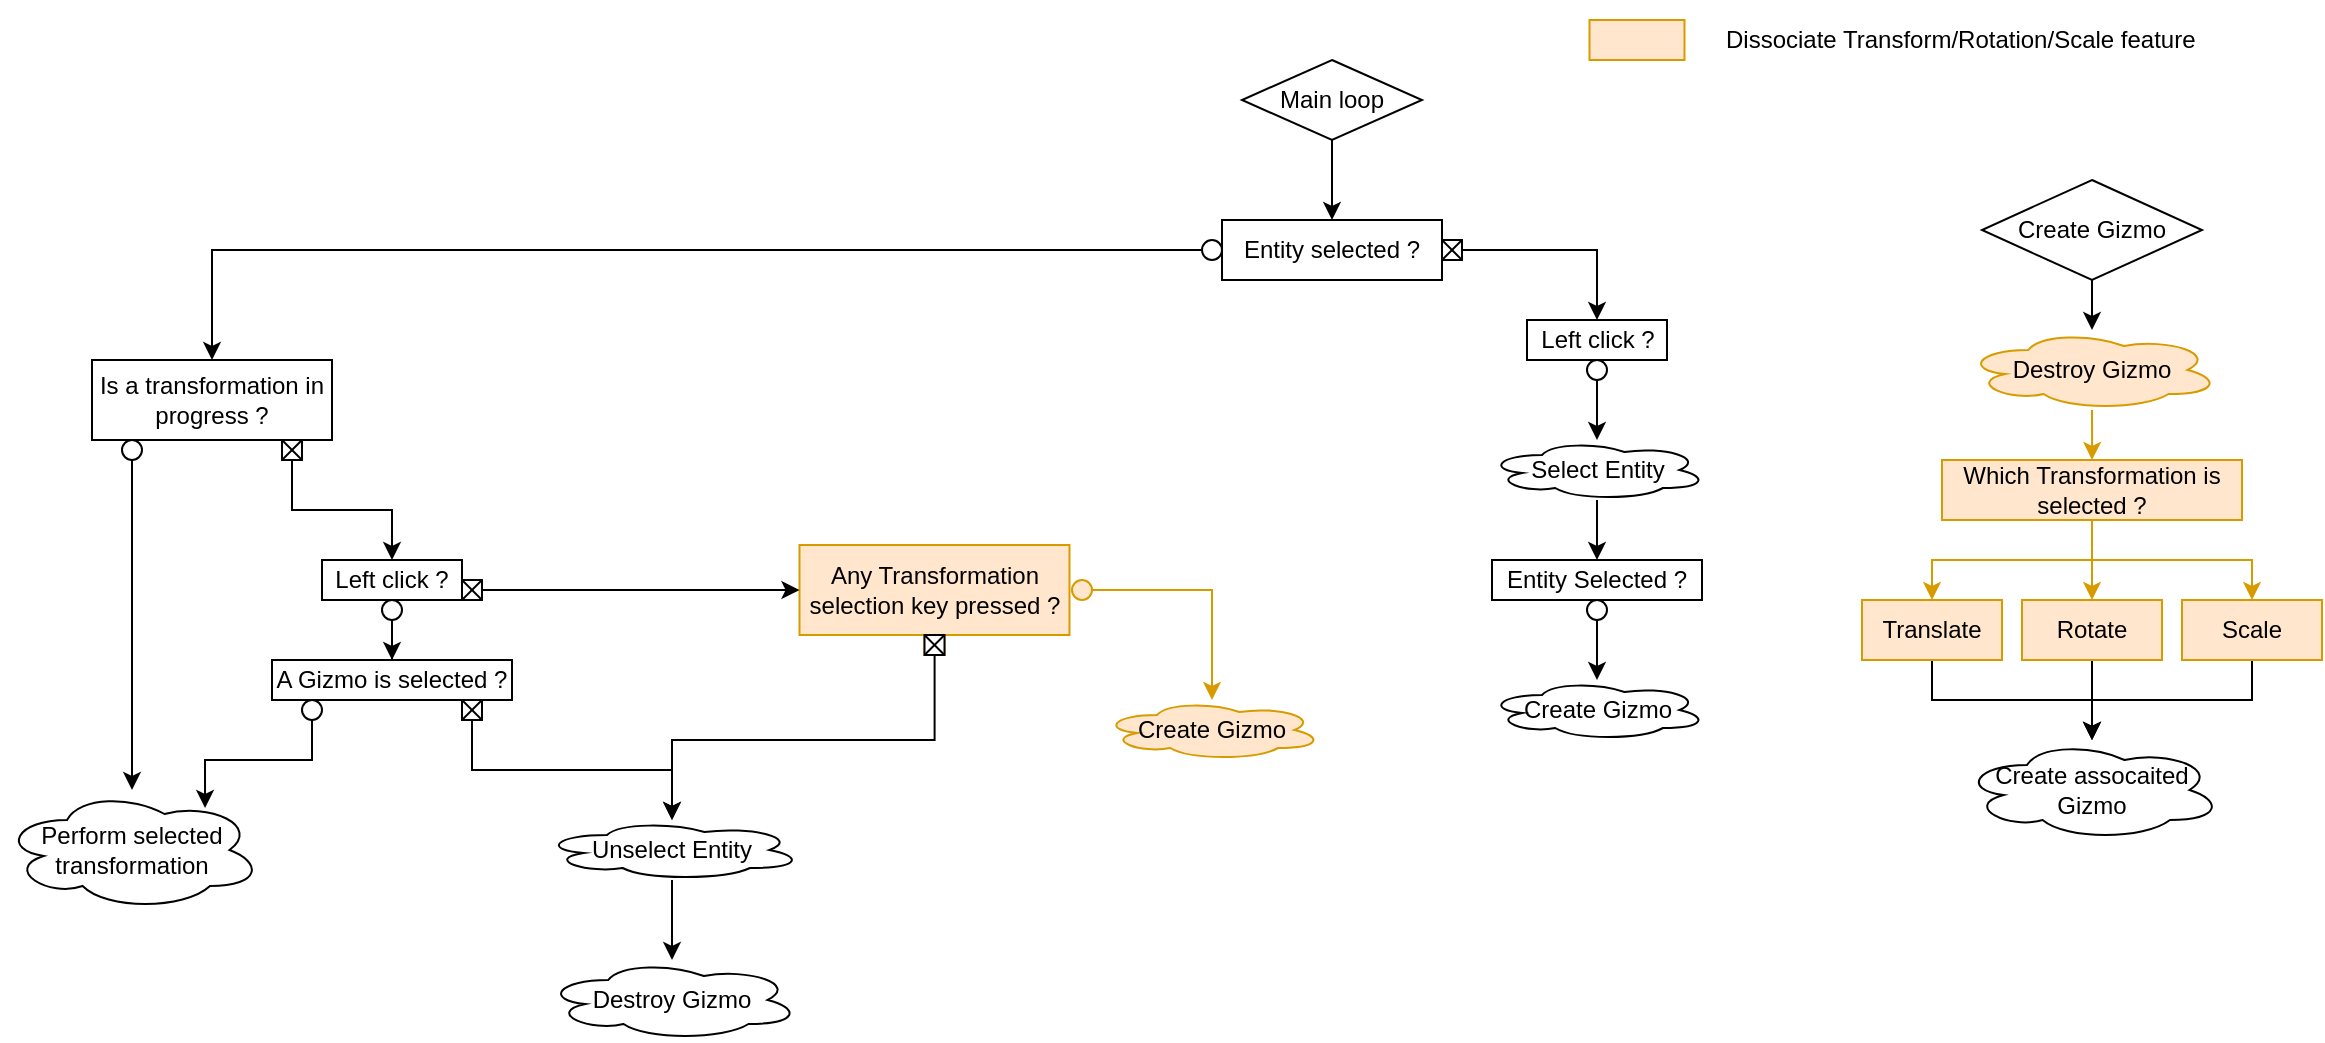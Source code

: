 <mxfile version="13.5.9" type="device"><diagram id="K4oRRwkn2lW3mCRFN0f8" name="Page-1"><mxGraphModel dx="1808" dy="574" grid="1" gridSize="10" guides="1" tooltips="1" connect="1" arrows="1" fold="1" page="1" pageScale="1" pageWidth="827" pageHeight="1169" math="0" shadow="0"><root><mxCell id="0"/><mxCell id="1" parent="0"/><mxCell id="CPrVGnYquxX1TUIqq-0w-2" value="Entity selected ?" style="rounded=0;whiteSpace=wrap;html=1;" parent="1" vertex="1"><mxGeometry x="340" y="130" width="110" height="30" as="geometry"/></mxCell><mxCell id="CPrVGnYquxX1TUIqq-0w-28" style="edgeStyle=orthogonalEdgeStyle;rounded=0;orthogonalLoop=1;jettySize=auto;html=1;entryX=0.5;entryY=0;entryDx=0;entryDy=0;" parent="1" source="CPrVGnYquxX1TUIqq-0w-3" target="CPrVGnYquxX1TUIqq-0w-29" edge="1"><mxGeometry relative="1" as="geometry"><Array as="points"><mxPoint x="-165" y="145"/></Array></mxGeometry></mxCell><mxCell id="CPrVGnYquxX1TUIqq-0w-3" value="" style="ellipse;whiteSpace=wrap;html=1;aspect=fixed;" parent="1" vertex="1"><mxGeometry x="330" y="140" width="10" height="10" as="geometry"/></mxCell><mxCell id="CPrVGnYquxX1TUIqq-0w-10" value="Left click ?" style="rounded=0;whiteSpace=wrap;html=1;" parent="1" vertex="1"><mxGeometry x="492.5" y="180" width="70" height="20" as="geometry"/></mxCell><mxCell id="CPrVGnYquxX1TUIqq-0w-14" value="" style="group" parent="1" vertex="1" connectable="0"><mxGeometry x="450" y="140" width="10" height="10" as="geometry"/></mxCell><mxCell id="CPrVGnYquxX1TUIqq-0w-15" value="" style="rounded=0;whiteSpace=wrap;html=1;" parent="CPrVGnYquxX1TUIqq-0w-14" vertex="1"><mxGeometry width="10" height="10" as="geometry"/></mxCell><mxCell id="CPrVGnYquxX1TUIqq-0w-16" value="" style="endArrow=none;html=1;" parent="CPrVGnYquxX1TUIqq-0w-14" edge="1"><mxGeometry width="50" height="50" relative="1" as="geometry"><mxPoint as="sourcePoint"/><mxPoint x="10" y="10" as="targetPoint"/></mxGeometry></mxCell><mxCell id="CPrVGnYquxX1TUIqq-0w-17" value="" style="endArrow=none;html=1;" parent="CPrVGnYquxX1TUIqq-0w-14" edge="1"><mxGeometry width="50" height="50" relative="1" as="geometry"><mxPoint y="10" as="sourcePoint"/><mxPoint x="10" as="targetPoint"/><Array as="points"><mxPoint x="10"/></Array></mxGeometry></mxCell><mxCell id="CPrVGnYquxX1TUIqq-0w-18" style="edgeStyle=orthogonalEdgeStyle;rounded=0;orthogonalLoop=1;jettySize=auto;html=1;exitX=1;exitY=0.5;exitDx=0;exitDy=0;" parent="1" source="CPrVGnYquxX1TUIqq-0w-15" target="CPrVGnYquxX1TUIqq-0w-10" edge="1"><mxGeometry relative="1" as="geometry"/></mxCell><mxCell id="CPrVGnYquxX1TUIqq-0w-21" style="edgeStyle=orthogonalEdgeStyle;rounded=0;orthogonalLoop=1;jettySize=auto;html=1;" parent="1" source="CPrVGnYquxX1TUIqq-0w-19" target="CPrVGnYquxX1TUIqq-0w-20" edge="1"><mxGeometry relative="1" as="geometry"/></mxCell><mxCell id="CPrVGnYquxX1TUIqq-0w-19" value="" style="ellipse;whiteSpace=wrap;html=1;aspect=fixed;" parent="1" vertex="1"><mxGeometry x="522.5" y="200" width="10" height="10" as="geometry"/></mxCell><mxCell id="CPrVGnYquxX1TUIqq-0w-26" style="edgeStyle=orthogonalEdgeStyle;rounded=0;orthogonalLoop=1;jettySize=auto;html=1;entryX=0.5;entryY=0;entryDx=0;entryDy=0;" parent="1" source="CPrVGnYquxX1TUIqq-0w-20" target="CPrVGnYquxX1TUIqq-0w-24" edge="1"><mxGeometry relative="1" as="geometry"/></mxCell><mxCell id="CPrVGnYquxX1TUIqq-0w-20" value="Select Entity" style="ellipse;shape=cloud;whiteSpace=wrap;html=1;" parent="1" vertex="1"><mxGeometry x="472.5" y="240" width="110" height="30" as="geometry"/></mxCell><mxCell id="CPrVGnYquxX1TUIqq-0w-22" value="Left click ?" style="rounded=0;whiteSpace=wrap;html=1;" parent="1" vertex="1"><mxGeometry x="-110" y="300" width="70" height="20" as="geometry"/></mxCell><mxCell id="CPrVGnYquxX1TUIqq-0w-23" value="Create Gizmo" style="ellipse;shape=cloud;whiteSpace=wrap;html=1;" parent="1" vertex="1"><mxGeometry x="472.5" y="360" width="110" height="30" as="geometry"/></mxCell><mxCell id="CPrVGnYquxX1TUIqq-0w-24" value="Entity Selected ?" style="rounded=0;whiteSpace=wrap;html=1;" parent="1" vertex="1"><mxGeometry x="475" y="300" width="105" height="20" as="geometry"/></mxCell><mxCell id="CPrVGnYquxX1TUIqq-0w-29" value="Is a transformation in progress ?" style="rounded=0;whiteSpace=wrap;html=1;" parent="1" vertex="1"><mxGeometry x="-225" y="200" width="120" height="40" as="geometry"/></mxCell><mxCell id="CPrVGnYquxX1TUIqq-0w-49" style="edgeStyle=orthogonalEdgeStyle;rounded=0;orthogonalLoop=1;jettySize=auto;html=1;" parent="1" source="CPrVGnYquxX1TUIqq-0w-30" target="CPrVGnYquxX1TUIqq-0w-46" edge="1"><mxGeometry relative="1" as="geometry"/></mxCell><mxCell id="CPrVGnYquxX1TUIqq-0w-30" value="" style="ellipse;whiteSpace=wrap;html=1;aspect=fixed;" parent="1" vertex="1"><mxGeometry x="-210" y="240" width="10" height="10" as="geometry"/></mxCell><mxCell id="CPrVGnYquxX1TUIqq-0w-31" value="" style="group" parent="1" vertex="1" connectable="0"><mxGeometry x="-130" y="240" width="10" height="10" as="geometry"/></mxCell><mxCell id="CPrVGnYquxX1TUIqq-0w-32" value="" style="rounded=0;whiteSpace=wrap;html=1;" parent="CPrVGnYquxX1TUIqq-0w-31" vertex="1"><mxGeometry width="10" height="10" as="geometry"/></mxCell><mxCell id="CPrVGnYquxX1TUIqq-0w-33" value="" style="endArrow=none;html=1;" parent="CPrVGnYquxX1TUIqq-0w-31" edge="1"><mxGeometry width="50" height="50" relative="1" as="geometry"><mxPoint as="sourcePoint"/><mxPoint x="10" y="10" as="targetPoint"/></mxGeometry></mxCell><mxCell id="CPrVGnYquxX1TUIqq-0w-34" value="" style="endArrow=none;html=1;" parent="CPrVGnYquxX1TUIqq-0w-31" edge="1"><mxGeometry width="50" height="50" relative="1" as="geometry"><mxPoint y="10" as="sourcePoint"/><mxPoint x="10" as="targetPoint"/><Array as="points"><mxPoint x="10"/></Array></mxGeometry></mxCell><mxCell id="CPrVGnYquxX1TUIqq-0w-35" style="edgeStyle=orthogonalEdgeStyle;rounded=0;orthogonalLoop=1;jettySize=auto;html=1;exitX=0.5;exitY=1;exitDx=0;exitDy=0;entryX=0.5;entryY=0;entryDx=0;entryDy=0;" parent="1" source="CPrVGnYquxX1TUIqq-0w-32" target="CPrVGnYquxX1TUIqq-0w-22" edge="1"><mxGeometry relative="1" as="geometry"/></mxCell><mxCell id="CPrVGnYquxX1TUIqq-0w-38" style="edgeStyle=orthogonalEdgeStyle;rounded=0;orthogonalLoop=1;jettySize=auto;html=1;entryX=0.5;entryY=0;entryDx=0;entryDy=0;" parent="1" source="CPrVGnYquxX1TUIqq-0w-36" target="CPrVGnYquxX1TUIqq-0w-37" edge="1"><mxGeometry relative="1" as="geometry"/></mxCell><mxCell id="CPrVGnYquxX1TUIqq-0w-36" value="" style="ellipse;whiteSpace=wrap;html=1;aspect=fixed;" parent="1" vertex="1"><mxGeometry x="-80" y="320" width="10" height="10" as="geometry"/></mxCell><mxCell id="CPrVGnYquxX1TUIqq-0w-37" value="A Gizmo is selected ?" style="rounded=0;whiteSpace=wrap;html=1;" parent="1" vertex="1"><mxGeometry x="-135" y="350" width="120" height="20" as="geometry"/></mxCell><mxCell id="CPrVGnYquxX1TUIqq-0w-47" style="edgeStyle=orthogonalEdgeStyle;rounded=0;orthogonalLoop=1;jettySize=auto;html=1;entryX=0.781;entryY=0.15;entryDx=0;entryDy=0;entryPerimeter=0;" parent="1" source="CPrVGnYquxX1TUIqq-0w-39" target="CPrVGnYquxX1TUIqq-0w-46" edge="1"><mxGeometry relative="1" as="geometry"><mxPoint x="-160" y="410" as="targetPoint"/><Array as="points"><mxPoint x="-115" y="400"/><mxPoint x="-168" y="400"/></Array></mxGeometry></mxCell><mxCell id="CPrVGnYquxX1TUIqq-0w-39" value="" style="ellipse;whiteSpace=wrap;html=1;aspect=fixed;" parent="1" vertex="1"><mxGeometry x="-120" y="370" width="10" height="10" as="geometry"/></mxCell><mxCell id="CPrVGnYquxX1TUIqq-0w-40" value="" style="group" parent="1" vertex="1" connectable="0"><mxGeometry x="-40" y="370" width="10" height="10" as="geometry"/></mxCell><mxCell id="CPrVGnYquxX1TUIqq-0w-41" value="" style="rounded=0;whiteSpace=wrap;html=1;" parent="CPrVGnYquxX1TUIqq-0w-40" vertex="1"><mxGeometry width="10" height="10" as="geometry"/></mxCell><mxCell id="CPrVGnYquxX1TUIqq-0w-42" value="" style="endArrow=none;html=1;" parent="CPrVGnYquxX1TUIqq-0w-40" edge="1"><mxGeometry width="50" height="50" relative="1" as="geometry"><mxPoint as="sourcePoint"/><mxPoint x="10" y="10" as="targetPoint"/></mxGeometry></mxCell><mxCell id="CPrVGnYquxX1TUIqq-0w-43" value="" style="endArrow=none;html=1;" parent="CPrVGnYquxX1TUIqq-0w-40" edge="1"><mxGeometry width="50" height="50" relative="1" as="geometry"><mxPoint y="10" as="sourcePoint"/><mxPoint x="10" as="targetPoint"/><Array as="points"><mxPoint x="10"/></Array></mxGeometry></mxCell><mxCell id="CPrVGnYquxX1TUIqq-0w-51" style="edgeStyle=orthogonalEdgeStyle;rounded=0;orthogonalLoop=1;jettySize=auto;html=1;" parent="1" source="CPrVGnYquxX1TUIqq-0w-44" target="CPrVGnYquxX1TUIqq-0w-50" edge="1"><mxGeometry relative="1" as="geometry"/></mxCell><mxCell id="CPrVGnYquxX1TUIqq-0w-44" value="Unselect Entity" style="ellipse;shape=cloud;whiteSpace=wrap;html=1;" parent="1" vertex="1"><mxGeometry y="430" width="130" height="30" as="geometry"/></mxCell><mxCell id="CPrVGnYquxX1TUIqq-0w-45" style="edgeStyle=orthogonalEdgeStyle;rounded=0;orthogonalLoop=1;jettySize=auto;html=1;exitX=0.5;exitY=1;exitDx=0;exitDy=0;" parent="1" source="CPrVGnYquxX1TUIqq-0w-41" target="CPrVGnYquxX1TUIqq-0w-44" edge="1"><mxGeometry relative="1" as="geometry"/></mxCell><mxCell id="CPrVGnYquxX1TUIqq-0w-46" value="Perform selected transformation" style="ellipse;shape=cloud;whiteSpace=wrap;html=1;" parent="1" vertex="1"><mxGeometry x="-270" y="415" width="130" height="60" as="geometry"/></mxCell><mxCell id="CPrVGnYquxX1TUIqq-0w-50" value="Destroy Gizmo" style="ellipse;shape=cloud;whiteSpace=wrap;html=1;" parent="1" vertex="1"><mxGeometry x="1.25" y="500" width="127.5" height="40" as="geometry"/></mxCell><mxCell id="CPrVGnYquxX1TUIqq-0w-53" style="edgeStyle=orthogonalEdgeStyle;rounded=0;orthogonalLoop=1;jettySize=auto;html=1;entryX=0.5;entryY=0;entryDx=0;entryDy=0;" parent="1" source="CPrVGnYquxX1TUIqq-0w-52" target="CPrVGnYquxX1TUIqq-0w-2" edge="1"><mxGeometry relative="1" as="geometry"/></mxCell><mxCell id="CPrVGnYquxX1TUIqq-0w-52" value="Main loop" style="rhombus;whiteSpace=wrap;html=1;" parent="1" vertex="1"><mxGeometry x="350" y="50" width="90" height="40" as="geometry"/></mxCell><mxCell id="CPrVGnYquxX1TUIqq-0w-82" style="edgeStyle=orthogonalEdgeStyle;rounded=0;orthogonalLoop=1;jettySize=auto;html=1;" parent="1" source="CPrVGnYquxX1TUIqq-0w-54" target="CPrVGnYquxX1TUIqq-0w-81" edge="1"><mxGeometry relative="1" as="geometry"/></mxCell><mxCell id="CPrVGnYquxX1TUIqq-0w-54" value="Create Gizmo" style="rhombus;whiteSpace=wrap;html=1;" parent="1" vertex="1"><mxGeometry x="720" y="110" width="110" height="50" as="geometry"/></mxCell><mxCell id="CPrVGnYquxX1TUIqq-0w-63" style="edgeStyle=orthogonalEdgeStyle;rounded=0;orthogonalLoop=1;jettySize=auto;html=1;fillColor=#ffe6cc;strokeColor=#d79b00;" parent="1" source="CPrVGnYquxX1TUIqq-0w-55" target="CPrVGnYquxX1TUIqq-0w-60" edge="1"><mxGeometry relative="1" as="geometry"/></mxCell><mxCell id="CPrVGnYquxX1TUIqq-0w-64" style="edgeStyle=orthogonalEdgeStyle;rounded=0;orthogonalLoop=1;jettySize=auto;html=1;entryX=0.5;entryY=0;entryDx=0;entryDy=0;fillColor=#ffe6cc;strokeColor=#d79b00;" parent="1" source="CPrVGnYquxX1TUIqq-0w-55" target="CPrVGnYquxX1TUIqq-0w-61" edge="1"><mxGeometry relative="1" as="geometry"/></mxCell><mxCell id="CPrVGnYquxX1TUIqq-0w-65" style="edgeStyle=orthogonalEdgeStyle;rounded=0;orthogonalLoop=1;jettySize=auto;html=1;entryX=0.5;entryY=0;entryDx=0;entryDy=0;fillColor=#ffe6cc;strokeColor=#d79b00;" parent="1" source="CPrVGnYquxX1TUIqq-0w-55" target="CPrVGnYquxX1TUIqq-0w-62" edge="1"><mxGeometry relative="1" as="geometry"/></mxCell><mxCell id="CPrVGnYquxX1TUIqq-0w-55" value="Which Transformation is selected ?" style="rounded=0;whiteSpace=wrap;html=1;fillColor=#ffe6cc;strokeColor=#d79b00;" parent="1" vertex="1"><mxGeometry x="700" y="250" width="150" height="30" as="geometry"/></mxCell><mxCell id="CPrVGnYquxX1TUIqq-0w-70" style="edgeStyle=orthogonalEdgeStyle;rounded=0;orthogonalLoop=1;jettySize=auto;html=1;" parent="1" source="CPrVGnYquxX1TUIqq-0w-60" target="CPrVGnYquxX1TUIqq-0w-66" edge="1"><mxGeometry relative="1" as="geometry"/></mxCell><mxCell id="CPrVGnYquxX1TUIqq-0w-60" value="Translate" style="rounded=0;whiteSpace=wrap;html=1;fillColor=#ffe6cc;strokeColor=#d79b00;" parent="1" vertex="1"><mxGeometry x="660" y="320" width="70" height="30" as="geometry"/></mxCell><mxCell id="CPrVGnYquxX1TUIqq-0w-69" style="edgeStyle=orthogonalEdgeStyle;rounded=0;orthogonalLoop=1;jettySize=auto;html=1;" parent="1" source="CPrVGnYquxX1TUIqq-0w-61" target="CPrVGnYquxX1TUIqq-0w-66" edge="1"><mxGeometry relative="1" as="geometry"/></mxCell><mxCell id="CPrVGnYquxX1TUIqq-0w-61" value="Rotate" style="rounded=0;whiteSpace=wrap;html=1;fillColor=#ffe6cc;strokeColor=#d79b00;" parent="1" vertex="1"><mxGeometry x="740" y="320" width="70" height="30" as="geometry"/></mxCell><mxCell id="CPrVGnYquxX1TUIqq-0w-71" style="edgeStyle=orthogonalEdgeStyle;rounded=0;orthogonalLoop=1;jettySize=auto;html=1;" parent="1" source="CPrVGnYquxX1TUIqq-0w-62" target="CPrVGnYquxX1TUIqq-0w-66" edge="1"><mxGeometry relative="1" as="geometry"/></mxCell><mxCell id="CPrVGnYquxX1TUIqq-0w-62" value="Scale" style="rounded=0;whiteSpace=wrap;html=1;fillColor=#ffe6cc;strokeColor=#d79b00;" parent="1" vertex="1"><mxGeometry x="820" y="320" width="70" height="30" as="geometry"/></mxCell><mxCell id="CPrVGnYquxX1TUIqq-0w-66" value="Create assocaited&lt;br&gt;Gizmo" style="ellipse;shape=cloud;whiteSpace=wrap;html=1;" parent="1" vertex="1"><mxGeometry x="710" y="390" width="130" height="50" as="geometry"/></mxCell><mxCell id="CPrVGnYquxX1TUIqq-0w-72" value="" style="group" parent="1" vertex="1" connectable="0"><mxGeometry x="-40" y="310" width="10" height="10" as="geometry"/></mxCell><mxCell id="CPrVGnYquxX1TUIqq-0w-73" value="" style="rounded=0;whiteSpace=wrap;html=1;" parent="CPrVGnYquxX1TUIqq-0w-72" vertex="1"><mxGeometry width="10" height="10" as="geometry"/></mxCell><mxCell id="CPrVGnYquxX1TUIqq-0w-74" value="" style="endArrow=none;html=1;" parent="CPrVGnYquxX1TUIqq-0w-72" edge="1"><mxGeometry width="50" height="50" relative="1" as="geometry"><mxPoint as="sourcePoint"/><mxPoint x="10" y="10" as="targetPoint"/></mxGeometry></mxCell><mxCell id="CPrVGnYquxX1TUIqq-0w-75" value="" style="endArrow=none;html=1;" parent="CPrVGnYquxX1TUIqq-0w-72" edge="1"><mxGeometry width="50" height="50" relative="1" as="geometry"><mxPoint y="10" as="sourcePoint"/><mxPoint x="10" as="targetPoint"/><Array as="points"><mxPoint x="10"/></Array></mxGeometry></mxCell><mxCell id="CPrVGnYquxX1TUIqq-0w-76" value="Any Transformation selection key pressed ?" style="rounded=0;whiteSpace=wrap;html=1;fillColor=#ffe6cc;strokeColor=#d79b00;" parent="1" vertex="1"><mxGeometry x="128.75" y="292.5" width="135" height="45" as="geometry"/></mxCell><mxCell id="CPrVGnYquxX1TUIqq-0w-77" style="edgeStyle=orthogonalEdgeStyle;rounded=0;orthogonalLoop=1;jettySize=auto;html=1;" parent="1" source="CPrVGnYquxX1TUIqq-0w-73" target="CPrVGnYquxX1TUIqq-0w-76" edge="1"><mxGeometry relative="1" as="geometry"/></mxCell><mxCell id="CPrVGnYquxX1TUIqq-0w-80" style="edgeStyle=orthogonalEdgeStyle;rounded=0;orthogonalLoop=1;jettySize=auto;html=1;fillColor=#ffe6cc;strokeColor=#d79b00;" parent="1" source="CPrVGnYquxX1TUIqq-0w-78" target="CPrVGnYquxX1TUIqq-0w-79" edge="1"><mxGeometry relative="1" as="geometry"/></mxCell><mxCell id="CPrVGnYquxX1TUIqq-0w-78" value="" style="ellipse;whiteSpace=wrap;html=1;aspect=fixed;fillColor=#ffe6cc;strokeColor=#d79b00;" parent="1" vertex="1"><mxGeometry x="265" y="310" width="10" height="10" as="geometry"/></mxCell><mxCell id="CPrVGnYquxX1TUIqq-0w-79" value="Create Gizmo" style="ellipse;shape=cloud;whiteSpace=wrap;html=1;fillColor=#ffe6cc;strokeColor=#d79b00;" parent="1" vertex="1"><mxGeometry x="280" y="370" width="110" height="30" as="geometry"/></mxCell><mxCell id="CPrVGnYquxX1TUIqq-0w-83" style="edgeStyle=orthogonalEdgeStyle;rounded=0;orthogonalLoop=1;jettySize=auto;html=1;fillColor=#ffe6cc;strokeColor=#d79b00;" parent="1" source="CPrVGnYquxX1TUIqq-0w-81" target="CPrVGnYquxX1TUIqq-0w-55" edge="1"><mxGeometry relative="1" as="geometry"/></mxCell><mxCell id="CPrVGnYquxX1TUIqq-0w-81" value="Destroy Gizmo" style="ellipse;shape=cloud;whiteSpace=wrap;html=1;fillColor=#ffe6cc;strokeColor=#d79b00;" parent="1" vertex="1"><mxGeometry x="711.25" y="185" width="127.5" height="40" as="geometry"/></mxCell><mxCell id="CPrVGnYquxX1TUIqq-0w-85" style="edgeStyle=orthogonalEdgeStyle;rounded=0;orthogonalLoop=1;jettySize=auto;html=1;" parent="1" source="CPrVGnYquxX1TUIqq-0w-84" target="CPrVGnYquxX1TUIqq-0w-23" edge="1"><mxGeometry relative="1" as="geometry"/></mxCell><mxCell id="CPrVGnYquxX1TUIqq-0w-84" value="" style="ellipse;whiteSpace=wrap;html=1;aspect=fixed;" parent="1" vertex="1"><mxGeometry x="522.5" y="320" width="10" height="10" as="geometry"/></mxCell><mxCell id="CPrVGnYquxX1TUIqq-0w-86" value="" style="rounded=0;whiteSpace=wrap;html=1;fillColor=#ffe6cc;strokeColor=#d79b00;" parent="1" vertex="1"><mxGeometry x="523.75" y="30" width="47.5" height="20" as="geometry"/></mxCell><mxCell id="CPrVGnYquxX1TUIqq-0w-87" value="Dissociate Transform/Rotation/Scale feature" style="text;html=1;strokeColor=none;fillColor=none;align=left;verticalAlign=middle;whiteSpace=wrap;rounded=0;" parent="1" vertex="1"><mxGeometry x="590" y="20" width="250" height="40" as="geometry"/></mxCell><mxCell id="m5r6bSecHzxJ4lufYUPk-1" value="" style="group;strokeColor=#d79b00;" vertex="1" connectable="0" parent="1"><mxGeometry x="191.25" y="337.5" width="10" height="10" as="geometry"/></mxCell><mxCell id="m5r6bSecHzxJ4lufYUPk-2" value="" style="rounded=0;whiteSpace=wrap;html=1;" vertex="1" parent="m5r6bSecHzxJ4lufYUPk-1"><mxGeometry width="10" height="10" as="geometry"/></mxCell><mxCell id="m5r6bSecHzxJ4lufYUPk-3" value="" style="endArrow=none;html=1;" edge="1" parent="m5r6bSecHzxJ4lufYUPk-1"><mxGeometry width="50" height="50" relative="1" as="geometry"><mxPoint as="sourcePoint"/><mxPoint x="10" y="10" as="targetPoint"/></mxGeometry></mxCell><mxCell id="m5r6bSecHzxJ4lufYUPk-4" value="" style="endArrow=none;html=1;" edge="1" parent="m5r6bSecHzxJ4lufYUPk-1"><mxGeometry width="50" height="50" relative="1" as="geometry"><mxPoint y="10" as="sourcePoint"/><mxPoint x="10" as="targetPoint"/><Array as="points"><mxPoint x="10"/></Array></mxGeometry></mxCell><mxCell id="m5r6bSecHzxJ4lufYUPk-5" style="edgeStyle=orthogonalEdgeStyle;rounded=0;orthogonalLoop=1;jettySize=auto;html=1;" edge="1" parent="1" source="m5r6bSecHzxJ4lufYUPk-2" target="CPrVGnYquxX1TUIqq-0w-44"><mxGeometry relative="1" as="geometry"><Array as="points"><mxPoint x="196" y="390"/><mxPoint x="65" y="390"/></Array></mxGeometry></mxCell></root></mxGraphModel></diagram></mxfile>